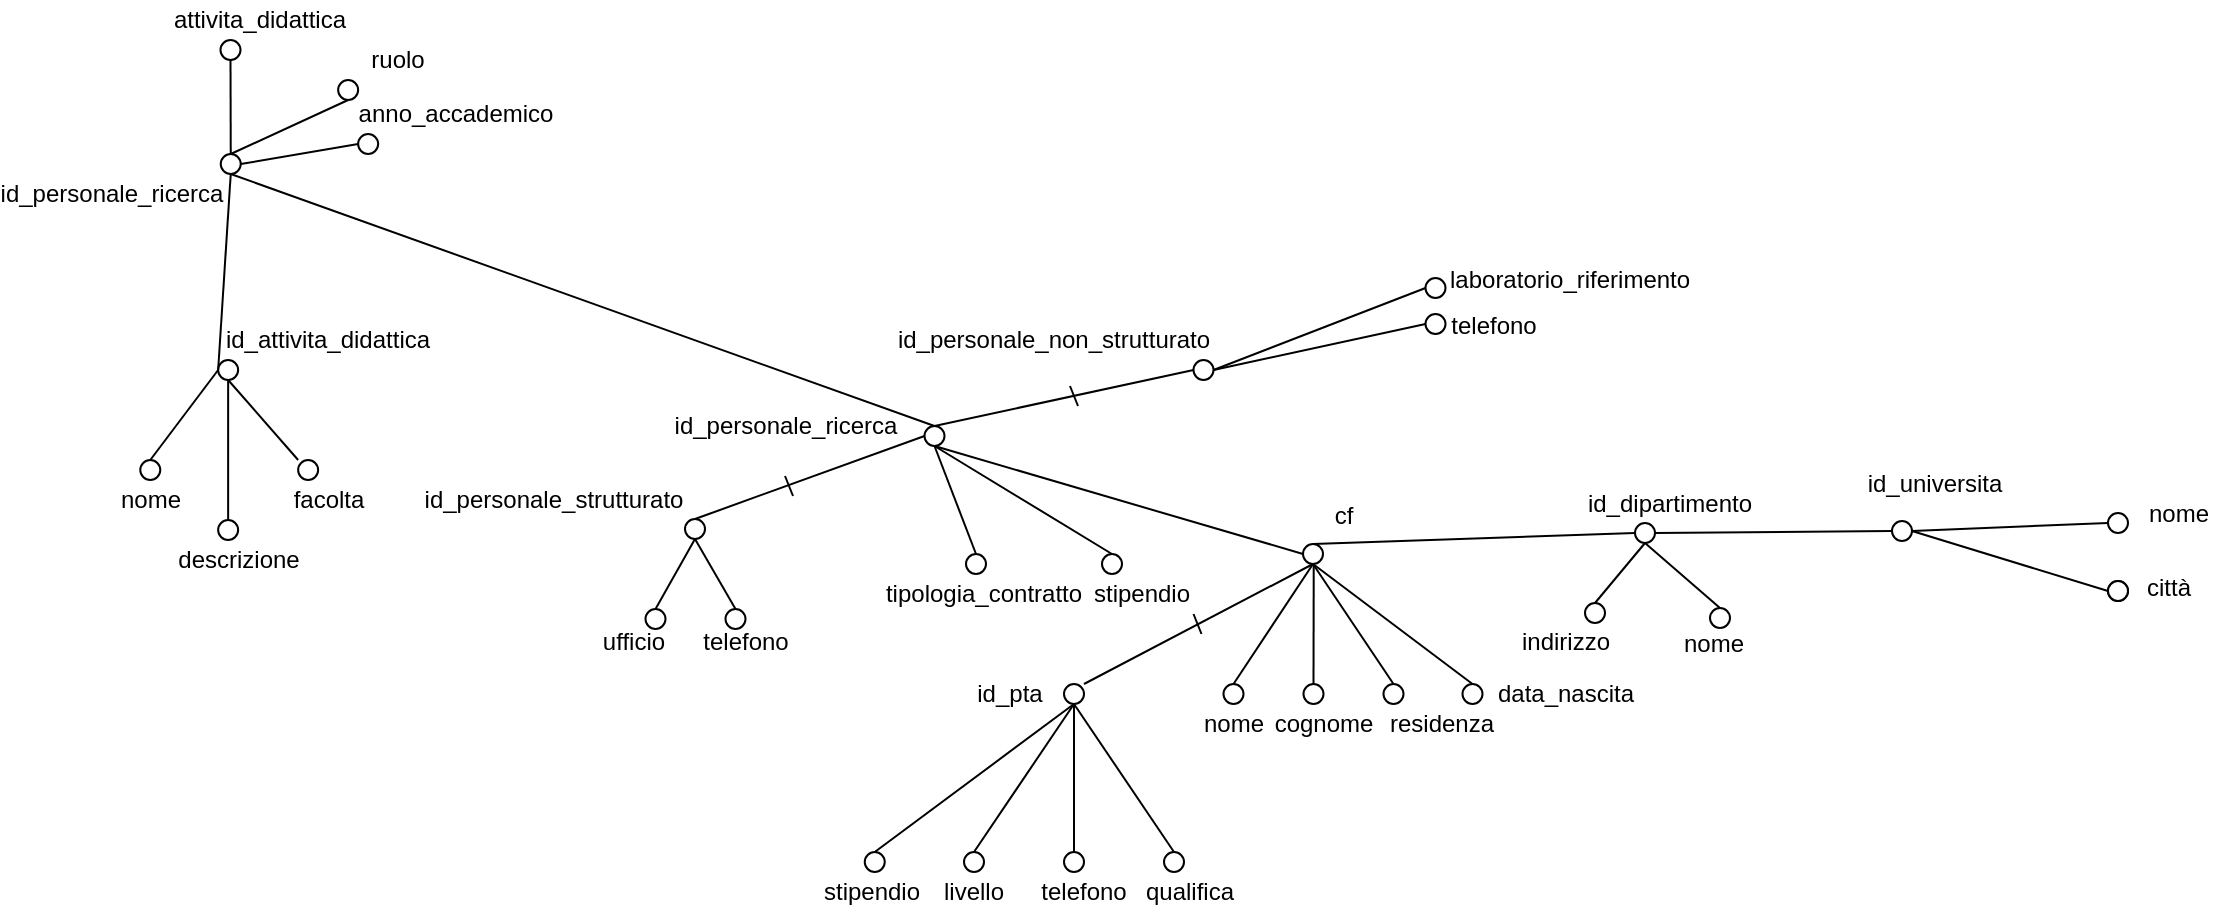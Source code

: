<mxfile version="13.1.5" type="device"><diagram id="MrQkv-ndah97BpSJ8pqx" name="Pagina-1"><mxGraphModel dx="772" dy="595" grid="1" gridSize="10" guides="1" tooltips="1" connect="1" arrows="1" fold="1" page="1" pageScale="1" pageWidth="827" pageHeight="1169" math="0" shadow="0"><root><mxCell id="0"/><mxCell id="1" parent="0"/><mxCell id="l1RKPI-AF9SNliE_Vvip-1" value="" style="shape=ellipse;html=1" vertex="1" parent="1"><mxGeometry x="152.37" y="187" width="10" height="10" as="geometry"/></mxCell><mxCell id="l1RKPI-AF9SNliE_Vvip-2" value="id_personale_ricerca" style="text;html=1;strokeColor=none;fillColor=none;align=center;verticalAlign=middle;whiteSpace=wrap;rounded=0;" vertex="1" parent="1"><mxGeometry x="78.25" y="197" width="40" height="20" as="geometry"/></mxCell><mxCell id="l1RKPI-AF9SNliE_Vvip-3" style="edgeStyle=none;rounded=0;orthogonalLoop=1;jettySize=auto;html=1;exitX=0.5;exitY=1;exitDx=0;exitDy=0;entryX=0.5;entryY=0;entryDx=0;entryDy=0;endArrow=none;endFill=0;" edge="1" parent="1" source="l1RKPI-AF9SNliE_Vvip-4" target="l1RKPI-AF9SNliE_Vvip-1"><mxGeometry relative="1" as="geometry"/></mxCell><mxCell id="l1RKPI-AF9SNliE_Vvip-4" value="" style="shape=ellipse;html=1;flipV=1;" vertex="1" parent="1"><mxGeometry x="152.25" y="130" width="10" height="10" as="geometry"/></mxCell><mxCell id="l1RKPI-AF9SNliE_Vvip-5" style="edgeStyle=none;rounded=0;orthogonalLoop=1;jettySize=auto;html=1;exitX=0.5;exitY=1;exitDx=0;exitDy=0;entryX=0.5;entryY=0;entryDx=0;entryDy=0;endArrow=none;endFill=0;" edge="1" parent="1" source="l1RKPI-AF9SNliE_Vvip-6" target="l1RKPI-AF9SNliE_Vvip-1"><mxGeometry relative="1" as="geometry"/></mxCell><mxCell id="l1RKPI-AF9SNliE_Vvip-6" value="" style="shape=ellipse;html=1;flipV=1;" vertex="1" parent="1"><mxGeometry x="211.07" y="150" width="10" height="10" as="geometry"/></mxCell><mxCell id="l1RKPI-AF9SNliE_Vvip-7" value="attivita_didattica" style="text;html=1;align=center;verticalAlign=middle;whiteSpace=wrap;rounded=0;" vertex="1" parent="1"><mxGeometry x="152.37" y="110" width="40" height="20" as="geometry"/></mxCell><mxCell id="l1RKPI-AF9SNliE_Vvip-8" value="ruolo" style="text;html=1;strokeColor=none;fillColor=none;align=center;verticalAlign=middle;whiteSpace=wrap;rounded=0;" vertex="1" parent="1"><mxGeometry x="221.07" y="130" width="40" height="20" as="geometry"/></mxCell><mxCell id="l1RKPI-AF9SNliE_Vvip-11" value="" style="shape=ellipse;html=1;flipV=1;" vertex="1" parent="1"><mxGeometry x="221.07" y="177" width="10" height="10" as="geometry"/></mxCell><mxCell id="l1RKPI-AF9SNliE_Vvip-12" style="edgeStyle=none;rounded=0;orthogonalLoop=1;jettySize=auto;html=1;exitX=0;exitY=0.5;exitDx=0;exitDy=0;entryX=1;entryY=0.5;entryDx=0;entryDy=0;endArrow=none;endFill=0;" edge="1" parent="1" source="l1RKPI-AF9SNliE_Vvip-11" target="l1RKPI-AF9SNliE_Vvip-1"><mxGeometry relative="1" as="geometry"><mxPoint x="226.07" y="170" as="sourcePoint"/><mxPoint x="167.37" y="197" as="targetPoint"/></mxGeometry></mxCell><mxCell id="l1RKPI-AF9SNliE_Vvip-13" value="anno_accademico" style="text;html=1;strokeColor=none;fillColor=none;align=center;verticalAlign=middle;whiteSpace=wrap;rounded=0;" vertex="1" parent="1"><mxGeometry x="250" y="157" width="40" height="20" as="geometry"/></mxCell><mxCell id="l1RKPI-AF9SNliE_Vvip-15" value="" style="shape=ellipse;html=1;flipV=1;" vertex="1" parent="1"><mxGeometry x="151.07" y="290" width="10" height="10" as="geometry"/></mxCell><mxCell id="l1RKPI-AF9SNliE_Vvip-16" style="edgeStyle=none;rounded=0;orthogonalLoop=1;jettySize=auto;html=1;entryX=0.5;entryY=1;entryDx=0;entryDy=0;endArrow=none;endFill=0;exitX=0;exitY=0.5;exitDx=0;exitDy=0;" edge="1" parent="1" source="l1RKPI-AF9SNliE_Vvip-15" target="l1RKPI-AF9SNliE_Vvip-1"><mxGeometry relative="1" as="geometry"><mxPoint x="180" y="300" as="sourcePoint"/><mxPoint x="172.37" y="202" as="targetPoint"/></mxGeometry></mxCell><mxCell id="l1RKPI-AF9SNliE_Vvip-21" value="id_attivita_didattica" style="text;html=1;strokeColor=none;fillColor=none;align=center;verticalAlign=middle;whiteSpace=wrap;rounded=0;" vertex="1" parent="1"><mxGeometry x="186.07" y="270" width="40" height="20" as="geometry"/></mxCell><mxCell id="l1RKPI-AF9SNliE_Vvip-22" value="" style="shape=ellipse;html=1;flipV=1;" vertex="1" parent="1"><mxGeometry x="112.14" y="340" width="10" height="10" as="geometry"/></mxCell><mxCell id="l1RKPI-AF9SNliE_Vvip-23" value="" style="shape=ellipse;html=1;flipV=1;" vertex="1" parent="1"><mxGeometry x="191.07" y="340" width="10" height="10" as="geometry"/></mxCell><mxCell id="l1RKPI-AF9SNliE_Vvip-24" value="" style="shape=ellipse;html=1;flipV=1;" vertex="1" parent="1"><mxGeometry x="151.07" y="370" width="10" height="10" as="geometry"/></mxCell><mxCell id="l1RKPI-AF9SNliE_Vvip-25" style="edgeStyle=none;rounded=0;orthogonalLoop=1;jettySize=auto;html=1;exitX=0.5;exitY=0;exitDx=0;exitDy=0;entryX=0;entryY=0.5;entryDx=0;entryDy=0;endArrow=none;endFill=0;" edge="1" parent="1" source="l1RKPI-AF9SNliE_Vvip-22" target="l1RKPI-AF9SNliE_Vvip-15"><mxGeometry relative="1" as="geometry"><mxPoint x="142.14" y="202" as="sourcePoint"/><mxPoint x="83.44" y="212" as="targetPoint"/></mxGeometry></mxCell><mxCell id="l1RKPI-AF9SNliE_Vvip-26" style="edgeStyle=none;rounded=0;orthogonalLoop=1;jettySize=auto;html=1;exitX=0.5;exitY=0;exitDx=0;exitDy=0;entryX=0.5;entryY=1;entryDx=0;entryDy=0;endArrow=none;endFill=0;" edge="1" parent="1" source="l1RKPI-AF9SNliE_Vvip-24" target="l1RKPI-AF9SNliE_Vvip-15"><mxGeometry relative="1" as="geometry"><mxPoint x="152.14" y="212" as="sourcePoint"/><mxPoint x="93.44" y="222" as="targetPoint"/></mxGeometry></mxCell><mxCell id="l1RKPI-AF9SNliE_Vvip-27" style="edgeStyle=none;rounded=0;orthogonalLoop=1;jettySize=auto;html=1;exitX=0;exitY=0;exitDx=0;exitDy=0;entryX=0.5;entryY=1;entryDx=0;entryDy=0;endArrow=none;endFill=0;" edge="1" parent="1" source="l1RKPI-AF9SNliE_Vvip-23" target="l1RKPI-AF9SNliE_Vvip-15"><mxGeometry relative="1" as="geometry"><mxPoint x="162.14" y="222" as="sourcePoint"/><mxPoint x="103.44" y="232" as="targetPoint"/></mxGeometry></mxCell><mxCell id="l1RKPI-AF9SNliE_Vvip-28" value="nome" style="text;html=1;align=center;verticalAlign=middle;resizable=0;points=[];autosize=1;" vertex="1" parent="1"><mxGeometry x="92.14" y="350" width="50" height="20" as="geometry"/></mxCell><mxCell id="l1RKPI-AF9SNliE_Vvip-29" value="descrizione" style="text;html=1;align=center;verticalAlign=middle;resizable=0;points=[];autosize=1;" vertex="1" parent="1"><mxGeometry x="121.07" y="380" width="80" height="20" as="geometry"/></mxCell><mxCell id="l1RKPI-AF9SNliE_Vvip-30" value="facolta" style="text;html=1;align=center;verticalAlign=middle;resizable=0;points=[];autosize=1;" vertex="1" parent="1"><mxGeometry x="181.07" y="350" width="50" height="20" as="geometry"/></mxCell><mxCell id="l1RKPI-AF9SNliE_Vvip-32" style="edgeStyle=none;rounded=0;orthogonalLoop=1;jettySize=auto;html=1;endArrow=none;endFill=0;exitX=0.5;exitY=1;exitDx=0;exitDy=0;entryX=0.5;entryY=0;entryDx=0;entryDy=0;" edge="1" parent="1" source="l1RKPI-AF9SNliE_Vvip-1" target="l1RKPI-AF9SNliE_Vvip-33"><mxGeometry relative="1" as="geometry"><mxPoint x="285" y="224" as="sourcePoint"/><mxPoint x="449.5" y="278" as="targetPoint"/></mxGeometry></mxCell><mxCell id="l1RKPI-AF9SNliE_Vvip-33" value="" style="shape=ellipse;html=1;flipV=1;" vertex="1" parent="1"><mxGeometry x="504.25" y="323" width="10" height="10" as="geometry"/></mxCell><mxCell id="l1RKPI-AF9SNliE_Vvip-34" style="edgeStyle=none;rounded=0;orthogonalLoop=1;jettySize=auto;html=1;exitX=0.5;exitY=0;exitDx=0;exitDy=0;endArrow=none;endFill=0;entryX=0.5;entryY=1;entryDx=0;entryDy=0;" edge="1" parent="1" source="l1RKPI-AF9SNliE_Vvip-35" target="l1RKPI-AF9SNliE_Vvip-33"><mxGeometry relative="1" as="geometry"><mxPoint x="530" y="347" as="targetPoint"/></mxGeometry></mxCell><mxCell id="l1RKPI-AF9SNliE_Vvip-35" value="" style="shape=ellipse;html=1;flipV=1;" vertex="1" parent="1"><mxGeometry x="525" y="387" width="10" height="10" as="geometry"/></mxCell><mxCell id="l1RKPI-AF9SNliE_Vvip-36" style="edgeStyle=none;rounded=0;orthogonalLoop=1;jettySize=auto;html=1;exitX=0.5;exitY=0;exitDx=0;exitDy=0;endArrow=none;endFill=0;entryX=0.5;entryY=1;entryDx=0;entryDy=0;" edge="1" parent="1" source="l1RKPI-AF9SNliE_Vvip-37" target="l1RKPI-AF9SNliE_Vvip-33"><mxGeometry relative="1" as="geometry"><mxPoint x="550" y="347" as="targetPoint"/></mxGeometry></mxCell><mxCell id="l1RKPI-AF9SNliE_Vvip-37" value="" style="shape=ellipse;html=1;flipV=1;" vertex="1" parent="1"><mxGeometry x="593" y="387" width="10" height="10" as="geometry"/></mxCell><mxCell id="l1RKPI-AF9SNliE_Vvip-38" style="edgeStyle=none;rounded=0;orthogonalLoop=1;jettySize=auto;html=1;exitX=0;exitY=0.5;exitDx=0;exitDy=0;entryX=0.5;entryY=1;entryDx=0;entryDy=0;endArrow=none;endFill=0;" edge="1" parent="1" source="l1RKPI-AF9SNliE_Vvip-43" target="l1RKPI-AF9SNliE_Vvip-33"><mxGeometry relative="1" as="geometry"><mxPoint x="666.5" y="387" as="sourcePoint"/></mxGeometry></mxCell><mxCell id="l1RKPI-AF9SNliE_Vvip-39" value="id_personale_ricerca" style="text;html=1;strokeColor=none;fillColor=none;align=center;verticalAlign=middle;whiteSpace=wrap;rounded=0;" vertex="1" parent="1"><mxGeometry x="414.75" y="313" width="40" height="20" as="geometry"/></mxCell><mxCell id="l1RKPI-AF9SNliE_Vvip-40" value="tipologia_contratto" style="text;html=1;strokeColor=none;fillColor=none;align=center;verticalAlign=middle;whiteSpace=wrap;rounded=0;" vertex="1" parent="1"><mxGeometry x="514" y="397" width="40" height="20" as="geometry"/></mxCell><mxCell id="l1RKPI-AF9SNliE_Vvip-41" value="stipendio" style="text;html=1;strokeColor=none;fillColor=none;align=center;verticalAlign=middle;whiteSpace=wrap;rounded=0;" vertex="1" parent="1"><mxGeometry x="593" y="397" width="40" height="20" as="geometry"/></mxCell><mxCell id="l1RKPI-AF9SNliE_Vvip-42" style="rounded=0;orthogonalLoop=1;jettySize=auto;html=1;exitX=0.5;exitY=1;exitDx=0;exitDy=0;entryX=1;entryY=0;entryDx=0;entryDy=0;endArrow=none;endFill=0;" edge="1" parent="1" source="l1RKPI-AF9SNliE_Vvip-43" target="l1RKPI-AF9SNliE_Vvip-68"><mxGeometry relative="1" as="geometry"/></mxCell><mxCell id="l1RKPI-AF9SNliE_Vvip-43" value="" style="shape=ellipse;html=1;flipV=1;" vertex="1" parent="1"><mxGeometry x="693.5" y="382" width="10" height="10" as="geometry"/></mxCell><mxCell id="l1RKPI-AF9SNliE_Vvip-44" style="edgeStyle=none;rounded=0;orthogonalLoop=1;jettySize=auto;html=1;exitX=0.5;exitY=0;exitDx=0;exitDy=0;endArrow=none;endFill=0;" edge="1" parent="1" source="l1RKPI-AF9SNliE_Vvip-45"><mxGeometry relative="1" as="geometry"><mxPoint x="698.862" y="392" as="targetPoint"/></mxGeometry></mxCell><mxCell id="l1RKPI-AF9SNliE_Vvip-45" value="" style="shape=ellipse;html=1;flipV=1;" vertex="1" parent="1"><mxGeometry x="693.75" y="452" width="10" height="10" as="geometry"/></mxCell><mxCell id="l1RKPI-AF9SNliE_Vvip-46" style="edgeStyle=none;rounded=0;orthogonalLoop=1;jettySize=auto;html=1;exitX=0.5;exitY=0;exitDx=0;exitDy=0;entryX=0.5;entryY=1;entryDx=0;entryDy=0;endArrow=none;endFill=0;" edge="1" parent="1" source="l1RKPI-AF9SNliE_Vvip-47" target="l1RKPI-AF9SNliE_Vvip-43"><mxGeometry relative="1" as="geometry"/></mxCell><mxCell id="l1RKPI-AF9SNliE_Vvip-47" value="" style="shape=ellipse;html=1;flipV=1;" vertex="1" parent="1"><mxGeometry x="653.75" y="452" width="10" height="10" as="geometry"/></mxCell><mxCell id="l1RKPI-AF9SNliE_Vvip-48" style="edgeStyle=none;rounded=0;orthogonalLoop=1;jettySize=auto;html=1;exitX=0.5;exitY=0;exitDx=0;exitDy=0;entryX=0.5;entryY=1;entryDx=0;entryDy=0;endArrow=none;endFill=0;" edge="1" parent="1" source="l1RKPI-AF9SNliE_Vvip-49" target="l1RKPI-AF9SNliE_Vvip-43"><mxGeometry relative="1" as="geometry"/></mxCell><mxCell id="l1RKPI-AF9SNliE_Vvip-49" value="" style="shape=ellipse;html=1;flipV=1;" vertex="1" parent="1"><mxGeometry x="733.75" y="452" width="10" height="10" as="geometry"/></mxCell><mxCell id="l1RKPI-AF9SNliE_Vvip-50" style="edgeStyle=none;rounded=0;orthogonalLoop=1;jettySize=auto;html=1;exitX=0.5;exitY=0;exitDx=0;exitDy=0;entryX=0.5;entryY=1;entryDx=0;entryDy=0;endArrow=none;endFill=0;" edge="1" parent="1" source="l1RKPI-AF9SNliE_Vvip-51" target="l1RKPI-AF9SNliE_Vvip-43"><mxGeometry relative="1" as="geometry"/></mxCell><mxCell id="l1RKPI-AF9SNliE_Vvip-51" value="" style="shape=ellipse;html=1;flipV=1;" vertex="1" parent="1"><mxGeometry x="773.25" y="452" width="10" height="10" as="geometry"/></mxCell><mxCell id="l1RKPI-AF9SNliE_Vvip-52" value="cf" style="text;html=1;strokeColor=none;fillColor=none;align=center;verticalAlign=middle;whiteSpace=wrap;rounded=0;" vertex="1" parent="1"><mxGeometry x="693.5" y="358" width="40" height="20" as="geometry"/></mxCell><mxCell id="l1RKPI-AF9SNliE_Vvip-53" value="nome" style="text;html=1;strokeColor=none;fillColor=none;align=center;verticalAlign=middle;whiteSpace=wrap;rounded=0;" vertex="1" parent="1"><mxGeometry x="638.75" y="462" width="40" height="20" as="geometry"/></mxCell><mxCell id="l1RKPI-AF9SNliE_Vvip-54" value="cognome" style="text;html=1;strokeColor=none;fillColor=none;align=center;verticalAlign=middle;whiteSpace=wrap;rounded=0;" vertex="1" parent="1"><mxGeometry x="683.5" y="462" width="40" height="20" as="geometry"/></mxCell><mxCell id="l1RKPI-AF9SNliE_Vvip-55" value="data_nascita" style="text;html=1;strokeColor=none;fillColor=none;align=center;verticalAlign=middle;whiteSpace=wrap;rounded=0;" vertex="1" parent="1"><mxGeometry x="804.5" y="447" width="40" height="20" as="geometry"/></mxCell><mxCell id="l1RKPI-AF9SNliE_Vvip-56" value="residenza" style="text;html=1;strokeColor=none;fillColor=none;align=center;verticalAlign=middle;whiteSpace=wrap;rounded=0;" vertex="1" parent="1"><mxGeometry x="743.25" y="462" width="40" height="20" as="geometry"/></mxCell><mxCell id="l1RKPI-AF9SNliE_Vvip-57" style="edgeStyle=none;rounded=0;orthogonalLoop=1;jettySize=auto;html=1;exitX=0;exitY=0.5;exitDx=0;exitDy=0;endArrow=none;endFill=0;entryX=0.5;entryY=0;entryDx=0;entryDy=0;" edge="1" parent="1" source="l1RKPI-AF9SNliE_Vvip-61" target="l1RKPI-AF9SNliE_Vvip-43"><mxGeometry relative="1" as="geometry"><mxPoint x="846.5" y="417" as="sourcePoint"/><mxPoint x="704" y="387" as="targetPoint"/></mxGeometry></mxCell><mxCell id="l1RKPI-AF9SNliE_Vvip-58" style="edgeStyle=none;rounded=0;orthogonalLoop=1;jettySize=auto;html=1;exitX=0.5;exitY=1;exitDx=0;exitDy=0;endArrow=none;endFill=0;entryX=0.5;entryY=0;entryDx=0;entryDy=0;" edge="1" parent="1" source="l1RKPI-AF9SNliE_Vvip-61" target="l1RKPI-AF9SNliE_Vvip-60"><mxGeometry relative="1" as="geometry"><mxPoint x="1264" y="366.5" as="targetPoint"/><mxPoint x="1214" y="328.5" as="sourcePoint"/></mxGeometry></mxCell><mxCell id="l1RKPI-AF9SNliE_Vvip-59" style="edgeStyle=none;rounded=0;orthogonalLoop=1;jettySize=auto;html=1;exitX=0.5;exitY=1;exitDx=0;exitDy=0;endArrow=none;endFill=0;entryX=0.5;entryY=0;entryDx=0;entryDy=0;" edge="1" parent="1" source="l1RKPI-AF9SNliE_Vvip-61" target="l1RKPI-AF9SNliE_Vvip-63"><mxGeometry relative="1" as="geometry"><mxPoint x="1214" y="328.5" as="sourcePoint"/><mxPoint x="1138" y="364" as="targetPoint"/></mxGeometry></mxCell><mxCell id="l1RKPI-AF9SNliE_Vvip-60" value="" style="shape=ellipse;html=1;flipV=1;" vertex="1" parent="1"><mxGeometry x="834.5" y="411.5" width="10" height="10" as="geometry"/></mxCell><mxCell id="l1RKPI-AF9SNliE_Vvip-61" value="" style="shape=ellipse;html=1;flipV=1;" vertex="1" parent="1"><mxGeometry x="859.5" y="371.5" width="10" height="10" as="geometry"/></mxCell><mxCell id="l1RKPI-AF9SNliE_Vvip-62" value="nome" style="text;html=1;align=left;verticalAlign=middle;whiteSpace=wrap;rounded=0;" vertex="1" parent="1"><mxGeometry x="882" y="421.5" width="40" height="20" as="geometry"/></mxCell><mxCell id="l1RKPI-AF9SNliE_Vvip-63" value="" style="shape=ellipse;html=1;flipV=1;" vertex="1" parent="1"><mxGeometry x="897" y="414" width="10" height="10" as="geometry"/></mxCell><mxCell id="l1RKPI-AF9SNliE_Vvip-64" style="edgeStyle=none;rounded=0;orthogonalLoop=1;jettySize=auto;html=1;exitX=0.5;exitY=1;exitDx=0;exitDy=0;entryX=0.5;entryY=0;entryDx=0;entryDy=0;endArrow=none;endFill=0;" edge="1" parent="1" source="l1RKPI-AF9SNliE_Vvip-68" target="l1RKPI-AF9SNliE_Vvip-72"><mxGeometry relative="1" as="geometry"/></mxCell><mxCell id="l1RKPI-AF9SNliE_Vvip-65" style="edgeStyle=none;rounded=0;orthogonalLoop=1;jettySize=auto;html=1;exitX=0.5;exitY=1;exitDx=0;exitDy=0;entryX=0.5;entryY=0;entryDx=0;entryDy=0;endArrow=none;endFill=0;" edge="1" parent="1" source="l1RKPI-AF9SNliE_Vvip-68" target="l1RKPI-AF9SNliE_Vvip-70"><mxGeometry relative="1" as="geometry"/></mxCell><mxCell id="l1RKPI-AF9SNliE_Vvip-66" style="edgeStyle=none;rounded=0;orthogonalLoop=1;jettySize=auto;html=1;exitX=0.5;exitY=1;exitDx=0;exitDy=0;entryX=0.5;entryY=0;entryDx=0;entryDy=0;endArrow=none;endFill=0;" edge="1" parent="1" source="l1RKPI-AF9SNliE_Vvip-68" target="l1RKPI-AF9SNliE_Vvip-69"><mxGeometry relative="1" as="geometry"/></mxCell><mxCell id="l1RKPI-AF9SNliE_Vvip-67" style="edgeStyle=none;rounded=0;orthogonalLoop=1;jettySize=auto;html=1;exitX=0.5;exitY=1;exitDx=0;exitDy=0;entryX=0.5;entryY=0;entryDx=0;entryDy=0;endArrow=none;endFill=0;" edge="1" parent="1" source="l1RKPI-AF9SNliE_Vvip-68" target="l1RKPI-AF9SNliE_Vvip-71"><mxGeometry relative="1" as="geometry"/></mxCell><mxCell id="l1RKPI-AF9SNliE_Vvip-68" value="" style="shape=ellipse;html=1;flipV=1;" vertex="1" parent="1"><mxGeometry x="574" y="452" width="10" height="10" as="geometry"/></mxCell><mxCell id="l1RKPI-AF9SNliE_Vvip-69" value="" style="shape=ellipse;html=1;flipV=1;" vertex="1" parent="1"><mxGeometry x="574" y="536" width="10" height="10" as="geometry"/></mxCell><mxCell id="l1RKPI-AF9SNliE_Vvip-70" value="" style="shape=ellipse;html=1;flipV=1;" vertex="1" parent="1"><mxGeometry x="524" y="536" width="10" height="10" as="geometry"/></mxCell><mxCell id="l1RKPI-AF9SNliE_Vvip-71" value="" style="shape=ellipse;html=1;flipV=1;" vertex="1" parent="1"><mxGeometry x="624" y="536" width="10" height="10" as="geometry"/></mxCell><mxCell id="l1RKPI-AF9SNliE_Vvip-72" value="" style="shape=ellipse;html=1;flipV=1;" vertex="1" parent="1"><mxGeometry x="474.38" y="536" width="10" height="10" as="geometry"/></mxCell><mxCell id="l1RKPI-AF9SNliE_Vvip-73" value="id_pta" style="text;html=1;strokeColor=none;fillColor=none;align=center;verticalAlign=middle;whiteSpace=wrap;rounded=0;" vertex="1" parent="1"><mxGeometry x="526.5" y="447" width="40" height="20" as="geometry"/></mxCell><mxCell id="l1RKPI-AF9SNliE_Vvip-74" value="stipendio" style="text;html=1;strokeColor=none;fillColor=none;align=center;verticalAlign=middle;whiteSpace=wrap;rounded=0;" vertex="1" parent="1"><mxGeometry x="458" y="546" width="40" height="20" as="geometry"/></mxCell><mxCell id="l1RKPI-AF9SNliE_Vvip-75" value="qualifica" style="text;html=1;strokeColor=none;fillColor=none;align=center;verticalAlign=middle;whiteSpace=wrap;rounded=0;" vertex="1" parent="1"><mxGeometry x="617" y="546" width="40" height="20" as="geometry"/></mxCell><mxCell id="l1RKPI-AF9SNliE_Vvip-76" value="telefono" style="text;html=1;strokeColor=none;fillColor=none;align=center;verticalAlign=middle;whiteSpace=wrap;rounded=0;" vertex="1" parent="1"><mxGeometry x="564" y="546" width="40" height="20" as="geometry"/></mxCell><mxCell id="l1RKPI-AF9SNliE_Vvip-77" value="livello" style="text;html=1;strokeColor=none;fillColor=none;align=center;verticalAlign=middle;whiteSpace=wrap;rounded=0;" vertex="1" parent="1"><mxGeometry x="509" y="546" width="40" height="20" as="geometry"/></mxCell><mxCell id="l1RKPI-AF9SNliE_Vvip-78" value="id_dipartimento" style="text;html=1;strokeColor=none;fillColor=none;align=center;verticalAlign=middle;whiteSpace=wrap;rounded=0;" vertex="1" parent="1"><mxGeometry x="857" y="351.5" width="40" height="20" as="geometry"/></mxCell><mxCell id="l1RKPI-AF9SNliE_Vvip-79" style="edgeStyle=none;rounded=0;orthogonalLoop=1;jettySize=auto;html=1;exitX=0.5;exitY=0;exitDx=0;exitDy=0;entryX=0;entryY=0.5;entryDx=0;entryDy=0;endArrow=none;endFill=0;" edge="1" parent="1" source="l1RKPI-AF9SNliE_Vvip-80" target="l1RKPI-AF9SNliE_Vvip-33"><mxGeometry relative="1" as="geometry"/></mxCell><mxCell id="l1RKPI-AF9SNliE_Vvip-80" value="" style="shape=ellipse;html=1;flipV=1;" vertex="1" parent="1"><mxGeometry x="384.5" y="369.5" width="10" height="10" as="geometry"/></mxCell><mxCell id="l1RKPI-AF9SNliE_Vvip-81" style="edgeStyle=none;rounded=0;orthogonalLoop=1;jettySize=auto;html=1;exitX=0.5;exitY=0;exitDx=0;exitDy=0;entryX=0.5;entryY=1;entryDx=0;entryDy=0;endArrow=none;endFill=0;" edge="1" parent="1" source="l1RKPI-AF9SNliE_Vvip-82" target="l1RKPI-AF9SNliE_Vvip-80"><mxGeometry relative="1" as="geometry"/></mxCell><mxCell id="l1RKPI-AF9SNliE_Vvip-82" value="" style="shape=ellipse;html=1;flipV=1;" vertex="1" parent="1"><mxGeometry x="364.75" y="414.5" width="10" height="10" as="geometry"/></mxCell><mxCell id="l1RKPI-AF9SNliE_Vvip-83" style="edgeStyle=none;rounded=0;orthogonalLoop=1;jettySize=auto;html=1;exitX=0.5;exitY=0;exitDx=0;exitDy=0;entryX=0.5;entryY=1;entryDx=0;entryDy=0;endArrow=none;endFill=0;" edge="1" parent="1" source="l1RKPI-AF9SNliE_Vvip-84" target="l1RKPI-AF9SNliE_Vvip-80"><mxGeometry relative="1" as="geometry"/></mxCell><mxCell id="l1RKPI-AF9SNliE_Vvip-84" value="" style="shape=ellipse;html=1;flipV=1;" vertex="1" parent="1"><mxGeometry x="404.75" y="414.5" width="10" height="10" as="geometry"/></mxCell><mxCell id="l1RKPI-AF9SNliE_Vvip-85" value="id_personale_strutturato" style="text;html=1;strokeColor=none;fillColor=none;align=center;verticalAlign=middle;whiteSpace=wrap;rounded=0;" vertex="1" parent="1"><mxGeometry x="299" y="349.5" width="40" height="20" as="geometry"/></mxCell><mxCell id="l1RKPI-AF9SNliE_Vvip-86" value="telefono" style="text;html=1;strokeColor=none;fillColor=none;align=center;verticalAlign=middle;whiteSpace=wrap;rounded=0;" vertex="1" parent="1"><mxGeometry x="394.5" y="420.5" width="40" height="20" as="geometry"/></mxCell><mxCell id="l1RKPI-AF9SNliE_Vvip-87" value="ufficio" style="text;html=1;strokeColor=none;fillColor=none;align=center;verticalAlign=middle;whiteSpace=wrap;rounded=0;" vertex="1" parent="1"><mxGeometry x="339" y="420.5" width="40" height="20" as="geometry"/></mxCell><mxCell id="l1RKPI-AF9SNliE_Vvip-88" style="edgeStyle=none;rounded=0;orthogonalLoop=1;jettySize=auto;html=1;exitX=1;exitY=0.5;exitDx=0;exitDy=0;entryX=0;entryY=0.5;entryDx=0;entryDy=0;endArrow=none;endFill=0;" edge="1" parent="1" source="l1RKPI-AF9SNliE_Vvip-90" target="l1RKPI-AF9SNliE_Vvip-91"><mxGeometry relative="1" as="geometry"/></mxCell><mxCell id="l1RKPI-AF9SNliE_Vvip-89" style="edgeStyle=none;rounded=0;orthogonalLoop=1;jettySize=auto;html=1;exitX=0;exitY=0.5;exitDx=0;exitDy=0;entryX=0.5;entryY=0;entryDx=0;entryDy=0;endArrow=none;endFill=0;" edge="1" parent="1" source="l1RKPI-AF9SNliE_Vvip-90" target="l1RKPI-AF9SNliE_Vvip-33"><mxGeometry relative="1" as="geometry"/></mxCell><mxCell id="l1RKPI-AF9SNliE_Vvip-90" value="" style="shape=ellipse;html=1;flipV=1;" vertex="1" parent="1"><mxGeometry x="638.75" y="290" width="10" height="10" as="geometry"/></mxCell><mxCell id="l1RKPI-AF9SNliE_Vvip-91" value="" style="shape=ellipse;html=1;flipV=1;" vertex="1" parent="1"><mxGeometry x="754.75" y="249" width="10" height="10" as="geometry"/></mxCell><mxCell id="l1RKPI-AF9SNliE_Vvip-92" value="laboratorio_riferimento" style="text;html=1;strokeColor=none;fillColor=none;align=left;verticalAlign=middle;whiteSpace=wrap;rounded=0;" vertex="1" parent="1"><mxGeometry x="764.75" y="240" width="40" height="20" as="geometry"/></mxCell><mxCell id="l1RKPI-AF9SNliE_Vvip-93" value="id_personale_non_strutturato" style="text;html=1;strokeColor=none;fillColor=none;align=center;verticalAlign=middle;whiteSpace=wrap;rounded=0;" vertex="1" parent="1"><mxGeometry x="549" y="270" width="40" height="20" as="geometry"/></mxCell><mxCell id="l1RKPI-AF9SNliE_Vvip-94" style="edgeStyle=none;rounded=0;orthogonalLoop=1;jettySize=auto;html=1;exitX=0;exitY=0.5;exitDx=0;exitDy=0;entryX=1;entryY=0.5;entryDx=0;entryDy=0;endArrow=none;endFill=0;" edge="1" parent="1" source="l1RKPI-AF9SNliE_Vvip-95" target="l1RKPI-AF9SNliE_Vvip-90"><mxGeometry relative="1" as="geometry"/></mxCell><mxCell id="l1RKPI-AF9SNliE_Vvip-95" value="" style="shape=ellipse;html=1;flipV=1;" vertex="1" parent="1"><mxGeometry x="754.75" y="267" width="10" height="10" as="geometry"/></mxCell><mxCell id="l1RKPI-AF9SNliE_Vvip-96" value="telefono" style="text;html=1;strokeColor=none;fillColor=none;align=center;verticalAlign=middle;whiteSpace=wrap;rounded=0;" vertex="1" parent="1"><mxGeometry x="768.75" y="263" width="40" height="20" as="geometry"/></mxCell><mxCell id="l1RKPI-AF9SNliE_Vvip-97" value="indirizzo" style="text;html=1;strokeColor=none;fillColor=none;align=center;verticalAlign=middle;whiteSpace=wrap;rounded=0;" vertex="1" parent="1"><mxGeometry x="804.5" y="420.5" width="40" height="20" as="geometry"/></mxCell><mxCell id="l1RKPI-AF9SNliE_Vvip-98" value="" style="endArrow=none;html=1;" edge="1" parent="1"><mxGeometry width="50" height="50" relative="1" as="geometry"><mxPoint x="581.0" y="313" as="sourcePoint"/><mxPoint x="577.0" y="303" as="targetPoint"/></mxGeometry></mxCell><mxCell id="l1RKPI-AF9SNliE_Vvip-99" value="" style="endArrow=none;html=1;" edge="1" parent="1"><mxGeometry width="50" height="50" relative="1" as="geometry"><mxPoint x="438.5" y="358" as="sourcePoint"/><mxPoint x="434.5" y="348" as="targetPoint"/></mxGeometry></mxCell><mxCell id="l1RKPI-AF9SNliE_Vvip-100" value="" style="endArrow=none;html=1;" edge="1" parent="1"><mxGeometry width="50" height="50" relative="1" as="geometry"><mxPoint x="642.75" y="427" as="sourcePoint"/><mxPoint x="638.75" y="417" as="targetPoint"/></mxGeometry></mxCell><mxCell id="l1RKPI-AF9SNliE_Vvip-101" value="" style="ellipse;whiteSpace=wrap;html=1;aspect=fixed;" vertex="1" parent="1"><mxGeometry x="988" y="370.5" width="10" height="10" as="geometry"/></mxCell><mxCell id="l1RKPI-AF9SNliE_Vvip-102" value="" style="ellipse;whiteSpace=wrap;html=1;aspect=fixed;" vertex="1" parent="1"><mxGeometry x="1096" y="366.5" width="10" height="10" as="geometry"/></mxCell><mxCell id="l1RKPI-AF9SNliE_Vvip-103" value="" style="ellipse;whiteSpace=wrap;html=1;aspect=fixed;" vertex="1" parent="1"><mxGeometry x="1096" y="400.5" width="10" height="10" as="geometry"/></mxCell><mxCell id="l1RKPI-AF9SNliE_Vvip-104" value="id_universita" style="text;html=1;align=center;verticalAlign=middle;resizable=0;points=[];autosize=1;" vertex="1" parent="1"><mxGeometry x="963.5" y="341.5" width="90" height="20" as="geometry"/></mxCell><mxCell id="l1RKPI-AF9SNliE_Vvip-105" value="" style="ellipse;whiteSpace=wrap;html=1;aspect=fixed;" vertex="1" parent="1"><mxGeometry x="1096" y="400.5" width="10" height="10" as="geometry"/></mxCell><mxCell id="l1RKPI-AF9SNliE_Vvip-106" value="nome" style="text;html=1;align=center;verticalAlign=middle;resizable=0;points=[];autosize=1;" vertex="1" parent="1"><mxGeometry x="1106" y="356.5" width="50" height="20" as="geometry"/></mxCell><mxCell id="l1RKPI-AF9SNliE_Vvip-107" value="città" style="text;html=1;align=center;verticalAlign=middle;resizable=0;points=[];autosize=1;" vertex="1" parent="1"><mxGeometry x="1106" y="394" width="40" height="20" as="geometry"/></mxCell><mxCell id="l1RKPI-AF9SNliE_Vvip-108" value="" style="endArrow=none;html=1;exitX=1;exitY=0.5;exitDx=0;exitDy=0;entryX=0;entryY=0.5;entryDx=0;entryDy=0;" edge="1" parent="1" source="l1RKPI-AF9SNliE_Vvip-61" target="l1RKPI-AF9SNliE_Vvip-101"><mxGeometry width="50" height="50" relative="1" as="geometry"><mxPoint x="678" y="370.5" as="sourcePoint"/><mxPoint x="728" y="320.5" as="targetPoint"/></mxGeometry></mxCell><mxCell id="l1RKPI-AF9SNliE_Vvip-109" value="" style="endArrow=none;html=1;entryX=1;entryY=0.5;entryDx=0;entryDy=0;exitX=0;exitY=0.5;exitDx=0;exitDy=0;" edge="1" parent="1" source="l1RKPI-AF9SNliE_Vvip-102" target="l1RKPI-AF9SNliE_Vvip-101"><mxGeometry width="50" height="50" relative="1" as="geometry"><mxPoint x="678" y="370.5" as="sourcePoint"/><mxPoint x="728" y="320.5" as="targetPoint"/></mxGeometry></mxCell><mxCell id="l1RKPI-AF9SNliE_Vvip-110" value="" style="endArrow=none;html=1;exitX=1;exitY=0.5;exitDx=0;exitDy=0;entryX=0;entryY=0.5;entryDx=0;entryDy=0;" edge="1" parent="1" source="l1RKPI-AF9SNliE_Vvip-101" target="l1RKPI-AF9SNliE_Vvip-105"><mxGeometry width="50" height="50" relative="1" as="geometry"><mxPoint x="678" y="370.5" as="sourcePoint"/><mxPoint x="728" y="320.5" as="targetPoint"/></mxGeometry></mxCell></root></mxGraphModel></diagram></mxfile>